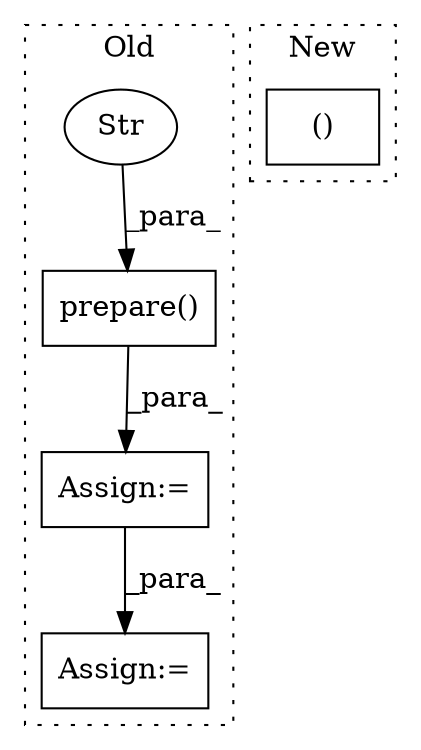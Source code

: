 digraph G {
subgraph cluster0 {
1 [label="prepare()" a="75" s="3145,3167" l="16,18" shape="box"];
3 [label="Assign:=" a="68" s="3142" l="3" shape="box"];
4 [label="Str" a="66" s="3161" l="6" shape="ellipse"];
5 [label="Assign:=" a="68" s="3200" l="15" shape="box"];
label = "Old";
style="dotted";
}
subgraph cluster1 {
2 [label="()" a="54" s="3320" l="29" shape="box"];
label = "New";
style="dotted";
}
1 -> 3 [label="_para_"];
3 -> 5 [label="_para_"];
4 -> 1 [label="_para_"];
}